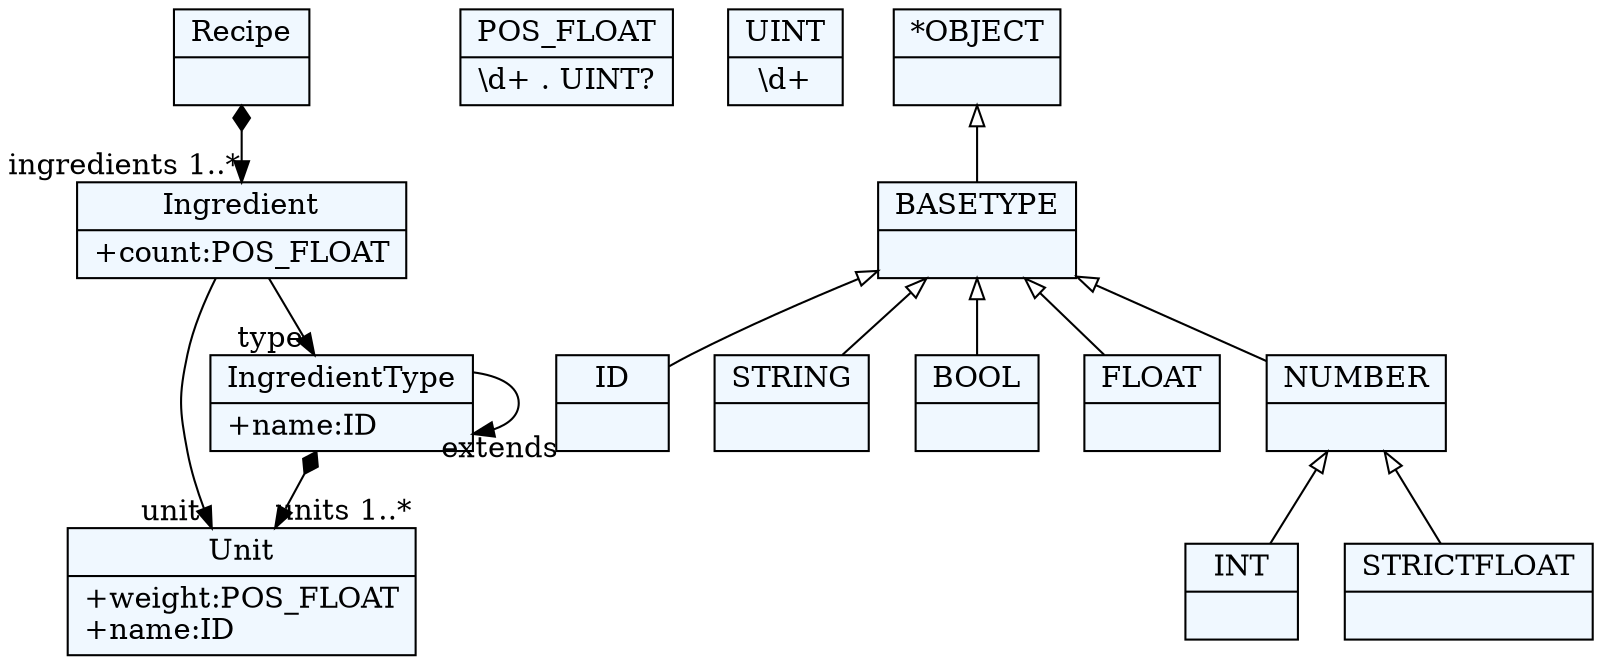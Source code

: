 
    digraph xtext {
    fontname = "Bitstream Vera Sans"
    fontsize = 8
    node[
        shape=record,
        style=filled,
        fillcolor=aliceblue
    ]
    nodesep = 0.3
    edge[dir=black,arrowtail=empty]


34441432 -> 34420088[arrowtail=diamond, dir=both, headlabel="ingredients 1..*"]
34441432[ label="{Recipe|}"]

34420088 -> 34776216[headlabel="unit "]
34420088 -> 34785160[headlabel="type "]
34420088[ label="{Ingredient|+count:POS_FLOAT\l}"]

34785160 -> 34785160[headlabel="extends "]
34785160 -> 34776216[arrowtail=diamond, dir=both, headlabel="units 1..*"]
34785160[ label="{IngredientType|+name:ID\l}"]

34776216[ label="{Unit|+weight:POS_FLOAT\l+name:ID\l}"]

34788936[ label="{POS_FLOAT|\\d+ . UINT\?}"]

34795880[ label="{UINT|\\d+}"]

34439432[ label="{ID|}"]

34434488[ label="{STRING|}"]

34858440[ label="{BOOL|}"]

34303928[ label="{INT|}"]

34405256[ label="{FLOAT|}"]

34880328[ label="{STRICTFLOAT|}"]

34923880[ label="{NUMBER|}"]
34923880 -> 34880328 [dir=back]
34923880 -> 34303928 [dir=back]

34934824[ label="{BASETYPE|}"]
34934824 -> 34923880 [dir=back]
34934824 -> 34405256 [dir=back]
34934824 -> 34858440 [dir=back]
34934824 -> 34439432 [dir=back]
34934824 -> 34434488 [dir=back]

34956808[ label="{*OBJECT|}"]
34956808 -> 34934824 [dir=back]


}
